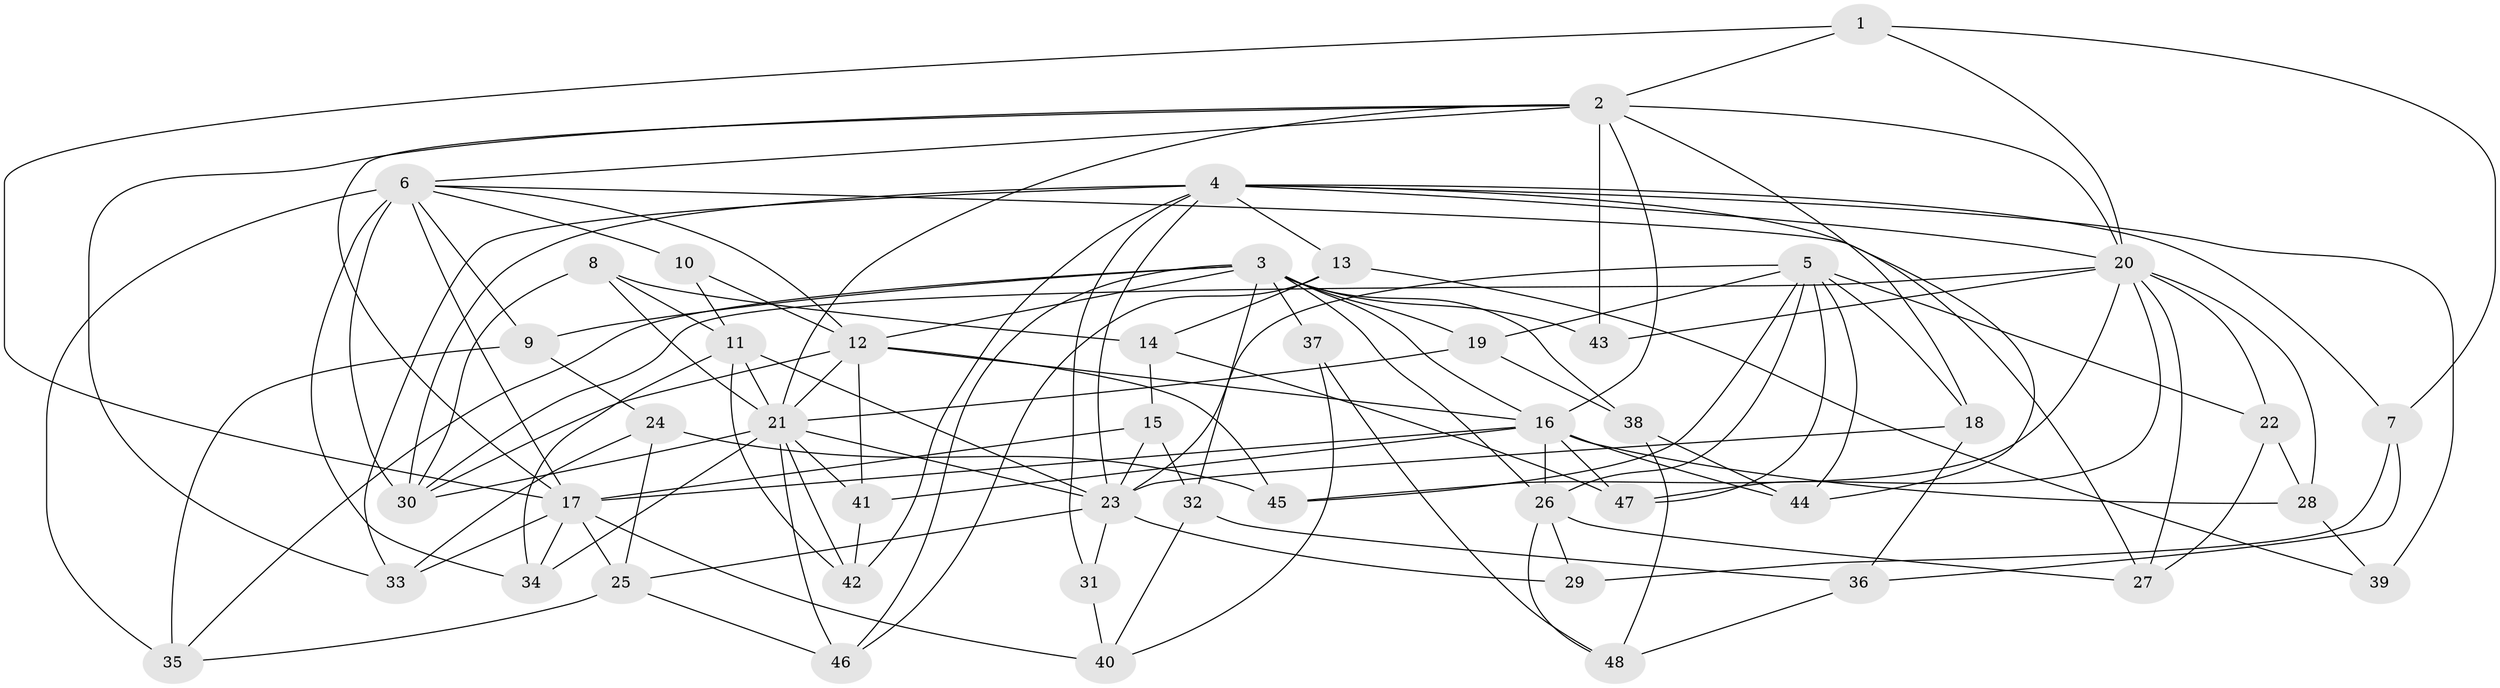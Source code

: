 // original degree distribution, {4: 1.0}
// Generated by graph-tools (version 1.1) at 2025/53/03/04/25 22:53:40]
// undirected, 48 vertices, 126 edges
graph export_dot {
  node [color=gray90,style=filled];
  1;
  2;
  3;
  4;
  5;
  6;
  7;
  8;
  9;
  10;
  11;
  12;
  13;
  14;
  15;
  16;
  17;
  18;
  19;
  20;
  21;
  22;
  23;
  24;
  25;
  26;
  27;
  28;
  29;
  30;
  31;
  32;
  33;
  34;
  35;
  36;
  37;
  38;
  39;
  40;
  41;
  42;
  43;
  44;
  45;
  46;
  47;
  48;
  1 -- 2 [weight=1.0];
  1 -- 7 [weight=1.0];
  1 -- 17 [weight=1.0];
  1 -- 20 [weight=1.0];
  2 -- 6 [weight=1.0];
  2 -- 16 [weight=1.0];
  2 -- 17 [weight=1.0];
  2 -- 18 [weight=1.0];
  2 -- 20 [weight=1.0];
  2 -- 21 [weight=1.0];
  2 -- 33 [weight=1.0];
  2 -- 43 [weight=2.0];
  3 -- 9 [weight=1.0];
  3 -- 12 [weight=1.0];
  3 -- 16 [weight=1.0];
  3 -- 19 [weight=1.0];
  3 -- 26 [weight=1.0];
  3 -- 32 [weight=1.0];
  3 -- 35 [weight=1.0];
  3 -- 37 [weight=2.0];
  3 -- 38 [weight=1.0];
  3 -- 43 [weight=1.0];
  3 -- 46 [weight=1.0];
  4 -- 7 [weight=1.0];
  4 -- 13 [weight=1.0];
  4 -- 20 [weight=1.0];
  4 -- 23 [weight=1.0];
  4 -- 30 [weight=1.0];
  4 -- 31 [weight=2.0];
  4 -- 33 [weight=1.0];
  4 -- 39 [weight=2.0];
  4 -- 42 [weight=1.0];
  4 -- 44 [weight=1.0];
  5 -- 18 [weight=1.0];
  5 -- 19 [weight=1.0];
  5 -- 22 [weight=1.0];
  5 -- 23 [weight=1.0];
  5 -- 26 [weight=1.0];
  5 -- 44 [weight=1.0];
  5 -- 45 [weight=1.0];
  5 -- 47 [weight=1.0];
  6 -- 9 [weight=1.0];
  6 -- 10 [weight=2.0];
  6 -- 12 [weight=1.0];
  6 -- 17 [weight=2.0];
  6 -- 27 [weight=1.0];
  6 -- 30 [weight=2.0];
  6 -- 34 [weight=1.0];
  6 -- 35 [weight=1.0];
  7 -- 29 [weight=1.0];
  7 -- 36 [weight=1.0];
  8 -- 11 [weight=1.0];
  8 -- 14 [weight=1.0];
  8 -- 21 [weight=1.0];
  8 -- 30 [weight=1.0];
  9 -- 24 [weight=1.0];
  9 -- 35 [weight=1.0];
  10 -- 11 [weight=1.0];
  10 -- 12 [weight=1.0];
  11 -- 21 [weight=1.0];
  11 -- 23 [weight=3.0];
  11 -- 34 [weight=1.0];
  11 -- 42 [weight=1.0];
  12 -- 16 [weight=1.0];
  12 -- 21 [weight=1.0];
  12 -- 30 [weight=1.0];
  12 -- 41 [weight=1.0];
  12 -- 45 [weight=1.0];
  13 -- 14 [weight=1.0];
  13 -- 39 [weight=1.0];
  13 -- 46 [weight=1.0];
  14 -- 15 [weight=1.0];
  14 -- 47 [weight=1.0];
  15 -- 17 [weight=1.0];
  15 -- 23 [weight=1.0];
  15 -- 32 [weight=1.0];
  16 -- 17 [weight=1.0];
  16 -- 26 [weight=2.0];
  16 -- 28 [weight=1.0];
  16 -- 41 [weight=1.0];
  16 -- 44 [weight=1.0];
  16 -- 47 [weight=1.0];
  17 -- 25 [weight=3.0];
  17 -- 33 [weight=1.0];
  17 -- 34 [weight=1.0];
  17 -- 40 [weight=1.0];
  18 -- 23 [weight=1.0];
  18 -- 36 [weight=1.0];
  19 -- 21 [weight=1.0];
  19 -- 38 [weight=1.0];
  20 -- 22 [weight=1.0];
  20 -- 27 [weight=1.0];
  20 -- 28 [weight=1.0];
  20 -- 30 [weight=1.0];
  20 -- 43 [weight=1.0];
  20 -- 45 [weight=1.0];
  20 -- 47 [weight=1.0];
  21 -- 23 [weight=1.0];
  21 -- 30 [weight=2.0];
  21 -- 34 [weight=1.0];
  21 -- 41 [weight=1.0];
  21 -- 42 [weight=1.0];
  21 -- 46 [weight=1.0];
  22 -- 27 [weight=1.0];
  22 -- 28 [weight=1.0];
  23 -- 25 [weight=2.0];
  23 -- 29 [weight=1.0];
  23 -- 31 [weight=1.0];
  24 -- 25 [weight=1.0];
  24 -- 33 [weight=1.0];
  24 -- 45 [weight=1.0];
  25 -- 35 [weight=1.0];
  25 -- 46 [weight=1.0];
  26 -- 27 [weight=1.0];
  26 -- 29 [weight=2.0];
  26 -- 48 [weight=1.0];
  28 -- 39 [weight=1.0];
  31 -- 40 [weight=1.0];
  32 -- 36 [weight=1.0];
  32 -- 40 [weight=1.0];
  36 -- 48 [weight=1.0];
  37 -- 40 [weight=1.0];
  37 -- 48 [weight=1.0];
  38 -- 44 [weight=1.0];
  38 -- 48 [weight=1.0];
  41 -- 42 [weight=1.0];
}
